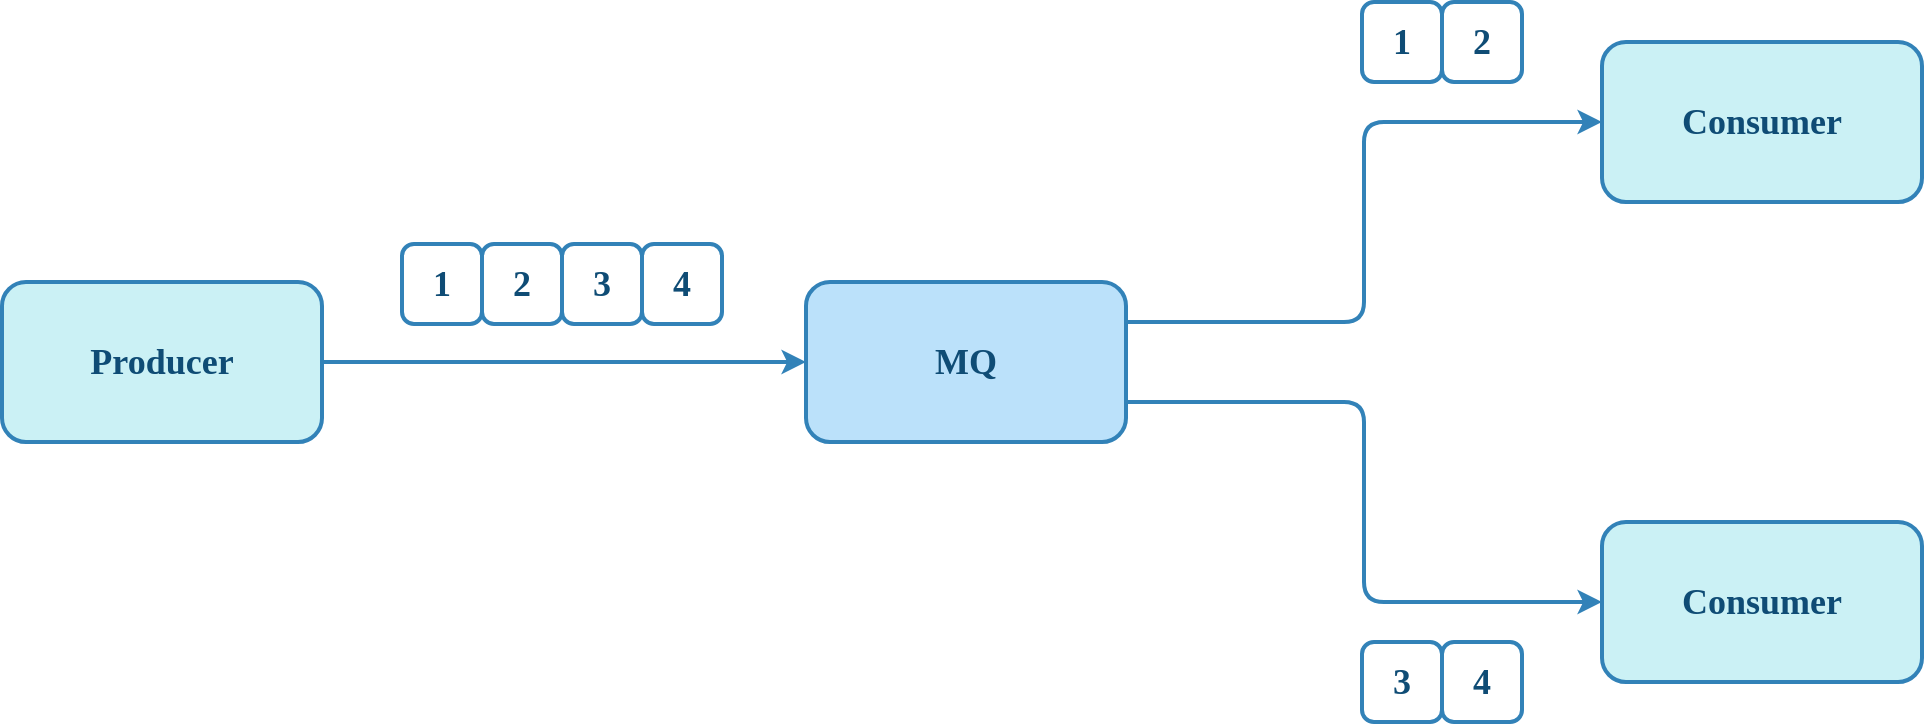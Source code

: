 <mxfile compressed="true" version="22.0.3" type="device" pages="5"><diagram name="点对点模型" id="TlA0lV48V1VwhqQTCNUX"><mxGraphModel dx="-904" dy="27" grid="1" gridSize="10" guides="1" tooltips="1" connect="1" arrows="1" fold="1" page="1" pageScale="1" pageWidth="1169" pageHeight="827" math="0" shadow="0"><root><mxCell id="kZ1sBRorXt24S5zdsRf6-0"/><mxCell id="kZ1sBRorXt24S5zdsRf6-1" parent="kZ1sBRorXt24S5zdsRf6-0"/><mxCell id="oqiNSb7hZPZ0ZC0ZilDv-5" style="edgeStyle=orthogonalEdgeStyle;shape=connector;rounded=1;orthogonalLoop=1;jettySize=auto;html=1;exitX=1;exitY=0.25;exitDx=0;exitDy=0;labelBackgroundColor=default;strokeColor=#3282B8;strokeWidth=2;align=center;verticalAlign=middle;fontFamily=Comic Sans MS;fontSize=18;fontColor=#0F4C75;endArrow=classic;entryX=0;entryY=0.5;entryDx=0;entryDy=0;" parent="kZ1sBRorXt24S5zdsRf6-1" source="kZ1sBRorXt24S5zdsRf6-6" target="kZ1sBRorXt24S5zdsRf6-12" edge="1"><mxGeometry relative="1" as="geometry"/></mxCell><mxCell id="oqiNSb7hZPZ0ZC0ZilDv-7" style="edgeStyle=orthogonalEdgeStyle;shape=connector;rounded=1;orthogonalLoop=1;jettySize=auto;html=1;exitX=1;exitY=0.75;exitDx=0;exitDy=0;entryX=0;entryY=0.5;entryDx=0;entryDy=0;labelBackgroundColor=default;strokeColor=#3282B8;strokeWidth=2;align=center;verticalAlign=middle;fontFamily=Comic Sans MS;fontSize=18;fontColor=#0F4C75;endArrow=classic;" parent="kZ1sBRorXt24S5zdsRf6-1" source="kZ1sBRorXt24S5zdsRf6-6" target="oqiNSb7hZPZ0ZC0ZilDv-6" edge="1"><mxGeometry relative="1" as="geometry"/></mxCell><mxCell id="kZ1sBRorXt24S5zdsRf6-6" value="MQ" style="rounded=1;whiteSpace=wrap;html=1;shadow=0;strokeColor=#3282B8;strokeWidth=2;align=center;verticalAlign=middle;fontFamily=Comic Sans MS;fontSize=18;fontColor=#0F4C75;fillColor=#BBE1FA;fontStyle=1" parent="kZ1sBRorXt24S5zdsRf6-1" vertex="1"><mxGeometry x="2845" y="1201" width="160" height="80" as="geometry"/></mxCell><mxCell id="oqiNSb7hZPZ0ZC0ZilDv-4" style="edgeStyle=orthogonalEdgeStyle;shape=connector;rounded=1;orthogonalLoop=1;jettySize=auto;html=1;entryX=0;entryY=0.5;entryDx=0;entryDy=0;labelBackgroundColor=default;strokeColor=#3282B8;strokeWidth=2;align=center;verticalAlign=middle;fontFamily=Comic Sans MS;fontSize=18;fontColor=#0F4C75;endArrow=classic;" parent="kZ1sBRorXt24S5zdsRf6-1" source="kZ1sBRorXt24S5zdsRf6-9" target="kZ1sBRorXt24S5zdsRf6-6" edge="1"><mxGeometry relative="1" as="geometry"/></mxCell><mxCell id="kZ1sBRorXt24S5zdsRf6-9" value="Producer" style="rounded=1;whiteSpace=wrap;html=1;shadow=0;strokeColor=#3282B8;strokeWidth=2;align=center;verticalAlign=middle;fontFamily=Comic Sans MS;fontSize=18;fontColor=#0F4C75;fillColor=#CBF1F5;fontStyle=1" parent="kZ1sBRorXt24S5zdsRf6-1" vertex="1"><mxGeometry x="2443" y="1201" width="160" height="80" as="geometry"/></mxCell><mxCell id="kZ1sBRorXt24S5zdsRf6-12" value="Consumer" style="rounded=1;whiteSpace=wrap;html=1;shadow=0;strokeColor=#3282B8;strokeWidth=2;align=center;verticalAlign=middle;fontFamily=Comic Sans MS;fontSize=18;fontColor=#0F4C75;fillColor=#CBF1F5;fontStyle=1" parent="kZ1sBRorXt24S5zdsRf6-1" vertex="1"><mxGeometry x="3243" y="1081" width="160" height="80" as="geometry"/></mxCell><mxCell id="oqiNSb7hZPZ0ZC0ZilDv-0" value="1" style="rounded=1;whiteSpace=wrap;html=1;shadow=0;strokeColor=#3282B8;strokeWidth=2;align=center;verticalAlign=middle;fontFamily=Comic Sans MS;fontSize=18;fontColor=#0F4C75;fillColor=none;fontStyle=1" parent="kZ1sBRorXt24S5zdsRf6-1" vertex="1"><mxGeometry x="2643" y="1182" width="40" height="40" as="geometry"/></mxCell><mxCell id="oqiNSb7hZPZ0ZC0ZilDv-1" value="2" style="rounded=1;whiteSpace=wrap;html=1;shadow=0;strokeColor=#3282B8;strokeWidth=2;align=center;verticalAlign=middle;fontFamily=Comic Sans MS;fontSize=18;fontColor=#0F4C75;fillColor=none;fontStyle=1" parent="kZ1sBRorXt24S5zdsRf6-1" vertex="1"><mxGeometry x="2683" y="1182" width="40" height="40" as="geometry"/></mxCell><mxCell id="oqiNSb7hZPZ0ZC0ZilDv-2" value="3" style="rounded=1;whiteSpace=wrap;html=1;shadow=0;strokeColor=#3282B8;strokeWidth=2;align=center;verticalAlign=middle;fontFamily=Comic Sans MS;fontSize=18;fontColor=#0F4C75;fillColor=none;fontStyle=1" parent="kZ1sBRorXt24S5zdsRf6-1" vertex="1"><mxGeometry x="2723" y="1182" width="40" height="40" as="geometry"/></mxCell><mxCell id="oqiNSb7hZPZ0ZC0ZilDv-3" value="4" style="rounded=1;whiteSpace=wrap;html=1;shadow=0;strokeColor=#3282B8;strokeWidth=2;align=center;verticalAlign=middle;fontFamily=Comic Sans MS;fontSize=18;fontColor=#0F4C75;fillColor=none;fontStyle=1" parent="kZ1sBRorXt24S5zdsRf6-1" vertex="1"><mxGeometry x="2763" y="1182" width="40" height="40" as="geometry"/></mxCell><mxCell id="oqiNSb7hZPZ0ZC0ZilDv-6" value="Consumer" style="rounded=1;whiteSpace=wrap;html=1;shadow=0;strokeColor=#3282B8;strokeWidth=2;align=center;verticalAlign=middle;fontFamily=Comic Sans MS;fontSize=18;fontColor=#0F4C75;fillColor=#CBF1F5;fontStyle=1" parent="kZ1sBRorXt24S5zdsRf6-1" vertex="1"><mxGeometry x="3243" y="1321" width="160" height="80" as="geometry"/></mxCell><mxCell id="oqiNSb7hZPZ0ZC0ZilDv-8" value="1" style="rounded=1;whiteSpace=wrap;html=1;shadow=0;strokeColor=#3282B8;strokeWidth=2;align=center;verticalAlign=middle;fontFamily=Comic Sans MS;fontSize=18;fontColor=#0F4C75;fillColor=none;fontStyle=1" parent="kZ1sBRorXt24S5zdsRf6-1" vertex="1"><mxGeometry x="3123" y="1061" width="40" height="40" as="geometry"/></mxCell><mxCell id="oqiNSb7hZPZ0ZC0ZilDv-9" value="2" style="rounded=1;whiteSpace=wrap;html=1;shadow=0;strokeColor=#3282B8;strokeWidth=2;align=center;verticalAlign=middle;fontFamily=Comic Sans MS;fontSize=18;fontColor=#0F4C75;fillColor=none;fontStyle=1" parent="kZ1sBRorXt24S5zdsRf6-1" vertex="1"><mxGeometry x="3163" y="1061" width="40" height="40" as="geometry"/></mxCell><mxCell id="oqiNSb7hZPZ0ZC0ZilDv-12" value="3" style="rounded=1;whiteSpace=wrap;html=1;shadow=0;strokeColor=#3282B8;strokeWidth=2;align=center;verticalAlign=middle;fontFamily=Comic Sans MS;fontSize=18;fontColor=#0F4C75;fillColor=none;fontStyle=1" parent="kZ1sBRorXt24S5zdsRf6-1" vertex="1"><mxGeometry x="3123" y="1381" width="40" height="40" as="geometry"/></mxCell><mxCell id="oqiNSb7hZPZ0ZC0ZilDv-13" value="4" style="rounded=1;whiteSpace=wrap;html=1;shadow=0;strokeColor=#3282B8;strokeWidth=2;align=center;verticalAlign=middle;fontFamily=Comic Sans MS;fontSize=18;fontColor=#0F4C75;fillColor=none;fontStyle=1" parent="kZ1sBRorXt24S5zdsRf6-1" vertex="1"><mxGeometry x="3163" y="1381" width="40" height="40" as="geometry"/></mxCell></root></mxGraphModel></diagram><diagram name="订阅模型" id="8P12u-xhtKPdQ23XDPnn"><mxGraphModel dx="-1143" dy="-115" grid="1" gridSize="10" guides="1" tooltips="1" connect="1" arrows="1" fold="1" page="1" pageScale="1" pageWidth="1169" pageHeight="827" math="0" shadow="0"><root><mxCell id="1PkgEz6qu2ihpP0mQycU-0"/><mxCell id="1PkgEz6qu2ihpP0mQycU-1" parent="1PkgEz6qu2ihpP0mQycU-0"/><mxCell id="1PkgEz6qu2ihpP0mQycU-2" style="edgeStyle=orthogonalEdgeStyle;shape=connector;rounded=1;orthogonalLoop=1;jettySize=auto;html=1;exitX=1;exitY=0.25;exitDx=0;exitDy=0;labelBackgroundColor=default;strokeColor=#3282B8;strokeWidth=2;align=center;verticalAlign=middle;fontFamily=Comic Sans MS;fontSize=18;fontColor=#0F4C75;endArrow=classic;entryX=0;entryY=0.5;entryDx=0;entryDy=0;" parent="1PkgEz6qu2ihpP0mQycU-1" source="1PkgEz6qu2ihpP0mQycU-4" target="1PkgEz6qu2ihpP0mQycU-7" edge="1"><mxGeometry relative="1" as="geometry"/></mxCell><mxCell id="g26RUNdS5S_Id_o7RD6p-2" value="消费" style="edgeLabel;html=1;align=center;verticalAlign=middle;resizable=0;points=[];fontSize=18;fontFamily=Comic Sans MS;fontColor=#0F4C75;" vertex="1" connectable="0" parent="1PkgEz6qu2ihpP0mQycU-2"><mxGeometry x="-0.009" y="1" relative="1" as="geometry"><mxPoint as="offset"/></mxGeometry></mxCell><mxCell id="1PkgEz6qu2ihpP0mQycU-3" style="edgeStyle=orthogonalEdgeStyle;shape=connector;rounded=1;orthogonalLoop=1;jettySize=auto;html=1;exitX=1;exitY=0.75;exitDx=0;exitDy=0;entryX=0;entryY=0.5;entryDx=0;entryDy=0;labelBackgroundColor=default;strokeColor=#3282B8;strokeWidth=2;align=center;verticalAlign=middle;fontFamily=Comic Sans MS;fontSize=18;fontColor=#0F4C75;endArrow=classic;" parent="1PkgEz6qu2ihpP0mQycU-1" source="1PkgEz6qu2ihpP0mQycU-4" target="1PkgEz6qu2ihpP0mQycU-12" edge="1"><mxGeometry relative="1" as="geometry"/></mxCell><mxCell id="g26RUNdS5S_Id_o7RD6p-3" value="消费" style="edgeLabel;html=1;align=center;verticalAlign=middle;resizable=0;points=[];fontSize=18;fontFamily=Comic Sans MS;fontColor=#0F4C75;" vertex="1" connectable="0" parent="1PkgEz6qu2ihpP0mQycU-3"><mxGeometry x="-0.006" y="-1" relative="1" as="geometry"><mxPoint as="offset"/></mxGeometry></mxCell><mxCell id="1PkgEz6qu2ihpP0mQycU-4" value="Topic" style="rounded=1;whiteSpace=wrap;html=1;shadow=0;strokeColor=#3282B8;strokeWidth=2;align=center;verticalAlign=middle;fontFamily=Comic Sans MS;fontSize=18;fontColor=#0F4C75;fillColor=#BBE1FA;fontStyle=1" parent="1PkgEz6qu2ihpP0mQycU-1" vertex="1"><mxGeometry x="2842" y="1201" width="160" height="80" as="geometry"/></mxCell><mxCell id="1PkgEz6qu2ihpP0mQycU-5" style="edgeStyle=orthogonalEdgeStyle;shape=connector;rounded=1;orthogonalLoop=1;jettySize=auto;html=1;entryX=0;entryY=0.5;entryDx=0;entryDy=0;labelBackgroundColor=default;strokeColor=#3282B8;strokeWidth=2;align=center;verticalAlign=middle;fontFamily=Comic Sans MS;fontSize=18;fontColor=#0F4C75;endArrow=classic;" parent="1PkgEz6qu2ihpP0mQycU-1" source="1PkgEz6qu2ihpP0mQycU-6" target="1PkgEz6qu2ihpP0mQycU-4" edge="1"><mxGeometry relative="1" as="geometry"/></mxCell><mxCell id="g26RUNdS5S_Id_o7RD6p-0" value="&lt;font style=&quot;font-size: 18px;&quot;&gt;生产&lt;/font&gt;" style="edgeLabel;html=1;align=center;verticalAlign=middle;resizable=0;points=[];fontSize=18;fontColor=#0F4C75;fontFamily=Comic Sans MS;" vertex="1" connectable="0" parent="1PkgEz6qu2ihpP0mQycU-5"><mxGeometry x="-0.008" y="1" relative="1" as="geometry"><mxPoint as="offset"/></mxGeometry></mxCell><mxCell id="1PkgEz6qu2ihpP0mQycU-6" value="Publisher&lt;br&gt;(Producer)" style="rounded=1;whiteSpace=wrap;html=1;shadow=0;strokeColor=#3282B8;strokeWidth=2;align=center;verticalAlign=middle;fontFamily=Comic Sans MS;fontSize=18;fontColor=#0F4C75;fillColor=#CBF1F5;fontStyle=1" parent="1PkgEz6qu2ihpP0mQycU-1" vertex="1"><mxGeometry x="2440" y="1201" width="160" height="80" as="geometry"/></mxCell><mxCell id="g26RUNdS5S_Id_o7RD6p-4" style="edgeStyle=orthogonalEdgeStyle;shape=connector;rounded=1;orthogonalLoop=1;jettySize=auto;html=1;labelBackgroundColor=default;strokeColor=#3282B8;strokeWidth=2;align=center;verticalAlign=middle;fontFamily=Comic Sans MS;fontSize=18;fontColor=#0F4C75;endArrow=classic;dashed=1;" edge="1" parent="1PkgEz6qu2ihpP0mQycU-1" source="1PkgEz6qu2ihpP0mQycU-7" target="1PkgEz6qu2ihpP0mQycU-4"><mxGeometry relative="1" as="geometry"><Array as="points"><mxPoint x="3320" y="1000"/><mxPoint x="2922" y="1000"/></Array></mxGeometry></mxCell><mxCell id="g26RUNdS5S_Id_o7RD6p-6" value="订阅" style="edgeLabel;html=1;align=center;verticalAlign=middle;resizable=0;points=[];fontSize=18;fontFamily=Comic Sans MS;fontColor=#0F4C75;" vertex="1" connectable="0" parent="g26RUNdS5S_Id_o7RD6p-4"><mxGeometry x="-0.176" y="-2" relative="1" as="geometry"><mxPoint as="offset"/></mxGeometry></mxCell><mxCell id="1PkgEz6qu2ihpP0mQycU-7" value="Subscriber&lt;br&gt;(Consumer)" style="rounded=1;whiteSpace=wrap;html=1;shadow=0;strokeColor=#3282B8;strokeWidth=2;align=center;verticalAlign=middle;fontFamily=Comic Sans MS;fontSize=18;fontColor=#0F4C75;fillColor=#CBF1F5;fontStyle=1" parent="1PkgEz6qu2ihpP0mQycU-1" vertex="1"><mxGeometry x="3240" y="1081" width="160" height="80" as="geometry"/></mxCell><mxCell id="1PkgEz6qu2ihpP0mQycU-8" value="1" style="rounded=1;whiteSpace=wrap;html=1;shadow=0;strokeColor=#3282B8;strokeWidth=2;align=center;verticalAlign=middle;fontFamily=Comic Sans MS;fontSize=18;fontColor=#0F4C75;fillColor=none;fontStyle=1" parent="1PkgEz6qu2ihpP0mQycU-1" vertex="1"><mxGeometry x="2643" y="1182" width="40" height="40" as="geometry"/></mxCell><mxCell id="1PkgEz6qu2ihpP0mQycU-9" value="2" style="rounded=1;whiteSpace=wrap;html=1;shadow=0;strokeColor=#3282B8;strokeWidth=2;align=center;verticalAlign=middle;fontFamily=Comic Sans MS;fontSize=18;fontColor=#0F4C75;fillColor=none;fontStyle=1" parent="1PkgEz6qu2ihpP0mQycU-1" vertex="1"><mxGeometry x="2683" y="1182" width="40" height="40" as="geometry"/></mxCell><mxCell id="1PkgEz6qu2ihpP0mQycU-10" value="3" style="rounded=1;whiteSpace=wrap;html=1;shadow=0;strokeColor=#3282B8;strokeWidth=2;align=center;verticalAlign=middle;fontFamily=Comic Sans MS;fontSize=18;fontColor=#0F4C75;fillColor=none;fontStyle=1" parent="1PkgEz6qu2ihpP0mQycU-1" vertex="1"><mxGeometry x="2723" y="1182" width="40" height="40" as="geometry"/></mxCell><mxCell id="1PkgEz6qu2ihpP0mQycU-11" value="4" style="rounded=1;whiteSpace=wrap;html=1;shadow=0;strokeColor=#3282B8;strokeWidth=2;align=center;verticalAlign=middle;fontFamily=Comic Sans MS;fontSize=18;fontColor=#0F4C75;fillColor=none;fontStyle=1" parent="1PkgEz6qu2ihpP0mQycU-1" vertex="1"><mxGeometry x="2763" y="1182" width="40" height="40" as="geometry"/></mxCell><mxCell id="g26RUNdS5S_Id_o7RD6p-5" style="edgeStyle=orthogonalEdgeStyle;shape=connector;rounded=1;orthogonalLoop=1;jettySize=auto;html=1;exitX=0.5;exitY=1;exitDx=0;exitDy=0;entryX=0.5;entryY=1;entryDx=0;entryDy=0;labelBackgroundColor=default;strokeColor=#3282B8;strokeWidth=2;align=center;verticalAlign=middle;fontFamily=Comic Sans MS;fontSize=18;fontColor=#0F4C75;endArrow=classic;dashed=1;" edge="1" parent="1PkgEz6qu2ihpP0mQycU-1" source="1PkgEz6qu2ihpP0mQycU-12" target="1PkgEz6qu2ihpP0mQycU-4"><mxGeometry relative="1" as="geometry"><Array as="points"><mxPoint x="3320" y="1480"/><mxPoint x="2922" y="1480"/></Array></mxGeometry></mxCell><mxCell id="g26RUNdS5S_Id_o7RD6p-7" value="订阅" style="edgeLabel;html=1;align=center;verticalAlign=middle;resizable=0;points=[];fontSize=18;fontFamily=Comic Sans MS;fontColor=#0F4C75;" vertex="1" connectable="0" parent="g26RUNdS5S_Id_o7RD6p-5"><mxGeometry x="-0.177" y="-1" relative="1" as="geometry"><mxPoint as="offset"/></mxGeometry></mxCell><mxCell id="1PkgEz6qu2ihpP0mQycU-12" value="Subscriber&lt;br style=&quot;border-color: var(--border-color);&quot;&gt;(Consumer)" style="rounded=1;whiteSpace=wrap;html=1;shadow=0;strokeColor=#3282B8;strokeWidth=2;align=center;verticalAlign=middle;fontFamily=Comic Sans MS;fontSize=18;fontColor=#0F4C75;fillColor=#CBF1F5;fontStyle=1" parent="1PkgEz6qu2ihpP0mQycU-1" vertex="1"><mxGeometry x="3240" y="1321" width="160" height="80" as="geometry"/></mxCell><mxCell id="HSkK_8XTWN7B4L5C87Vm-1" value="1" style="rounded=1;whiteSpace=wrap;html=1;shadow=0;strokeColor=#3282B8;strokeWidth=2;align=center;verticalAlign=middle;fontFamily=Comic Sans MS;fontSize=18;fontColor=#0F4C75;fillColor=none;fontStyle=1" parent="1PkgEz6qu2ihpP0mQycU-1" vertex="1"><mxGeometry x="3043" y="1060" width="40" height="40" as="geometry"/></mxCell><mxCell id="HSkK_8XTWN7B4L5C87Vm-2" value="2" style="rounded=1;whiteSpace=wrap;html=1;shadow=0;strokeColor=#3282B8;strokeWidth=2;align=center;verticalAlign=middle;fontFamily=Comic Sans MS;fontSize=18;fontColor=#0F4C75;fillColor=none;fontStyle=1" parent="1PkgEz6qu2ihpP0mQycU-1" vertex="1"><mxGeometry x="3083" y="1060" width="40" height="40" as="geometry"/></mxCell><mxCell id="HSkK_8XTWN7B4L5C87Vm-3" value="3" style="rounded=1;whiteSpace=wrap;html=1;shadow=0;strokeColor=#3282B8;strokeWidth=2;align=center;verticalAlign=middle;fontFamily=Comic Sans MS;fontSize=18;fontColor=#0F4C75;fillColor=none;fontStyle=1" parent="1PkgEz6qu2ihpP0mQycU-1" vertex="1"><mxGeometry x="3123" y="1060" width="40" height="40" as="geometry"/></mxCell><mxCell id="HSkK_8XTWN7B4L5C87Vm-4" value="4" style="rounded=1;whiteSpace=wrap;html=1;shadow=0;strokeColor=#3282B8;strokeWidth=2;align=center;verticalAlign=middle;fontFamily=Comic Sans MS;fontSize=18;fontColor=#0F4C75;fillColor=none;fontStyle=1" parent="1PkgEz6qu2ihpP0mQycU-1" vertex="1"><mxGeometry x="3163" y="1060" width="40" height="40" as="geometry"/></mxCell><mxCell id="HSkK_8XTWN7B4L5C87Vm-5" value="1" style="rounded=1;whiteSpace=wrap;html=1;shadow=0;strokeColor=#3282B8;strokeWidth=2;align=center;verticalAlign=middle;fontFamily=Comic Sans MS;fontSize=18;fontColor=#0F4C75;fillColor=none;fontStyle=1" parent="1PkgEz6qu2ihpP0mQycU-1" vertex="1"><mxGeometry x="3043" y="1380" width="40" height="40" as="geometry"/></mxCell><mxCell id="HSkK_8XTWN7B4L5C87Vm-6" value="2" style="rounded=1;whiteSpace=wrap;html=1;shadow=0;strokeColor=#3282B8;strokeWidth=2;align=center;verticalAlign=middle;fontFamily=Comic Sans MS;fontSize=18;fontColor=#0F4C75;fillColor=none;fontStyle=1" parent="1PkgEz6qu2ihpP0mQycU-1" vertex="1"><mxGeometry x="3083" y="1380" width="40" height="40" as="geometry"/></mxCell><mxCell id="HSkK_8XTWN7B4L5C87Vm-7" value="3" style="rounded=1;whiteSpace=wrap;html=1;shadow=0;strokeColor=#3282B8;strokeWidth=2;align=center;verticalAlign=middle;fontFamily=Comic Sans MS;fontSize=18;fontColor=#0F4C75;fillColor=none;fontStyle=1" parent="1PkgEz6qu2ihpP0mQycU-1" vertex="1"><mxGeometry x="3123" y="1380" width="40" height="40" as="geometry"/></mxCell><mxCell id="HSkK_8XTWN7B4L5C87Vm-8" value="4" style="rounded=1;whiteSpace=wrap;html=1;shadow=0;strokeColor=#3282B8;strokeWidth=2;align=center;verticalAlign=middle;fontFamily=Comic Sans MS;fontSize=18;fontColor=#0F4C75;fillColor=none;fontStyle=1" parent="1PkgEz6qu2ihpP0mQycU-1" vertex="1"><mxGeometry x="3163" y="1380" width="40" height="40" as="geometry"/></mxCell></root></mxGraphModel></diagram><diagram id="zozeJmYmsHPqFLjO0oEK" name="队列模型"><mxGraphModel dx="265" dy="854" grid="1" gridSize="10" guides="1" tooltips="1" connect="1" arrows="1" fold="1" page="1" pageScale="1" pageWidth="1169" pageHeight="827" math="0" shadow="0"><root><mxCell id="0"/><mxCell id="1" parent="0"/><mxCell id="3qQCHbQzrlli-Drzt_Pw-4" style="edgeStyle=orthogonalEdgeStyle;shape=connector;rounded=1;orthogonalLoop=1;jettySize=auto;html=1;entryX=1;entryY=0.5;entryDx=0;entryDy=0;labelBackgroundColor=default;strokeColor=#3282B8;strokeWidth=2;align=center;verticalAlign=middle;fontFamily=Comic Sans MS;fontSize=18;fontColor=#0F4C75;endArrow=classic;" parent="1" source="ACCcBjdy80J7yK0naoas-1" target="3qQCHbQzrlli-Drzt_Pw-2" edge="1"><mxGeometry relative="1" as="geometry"/></mxCell><mxCell id="3qQCHbQzrlli-Drzt_Pw-6" value="消费" style="edgeLabel;html=1;align=center;verticalAlign=middle;resizable=0;points=[];fontSize=18;fontFamily=Comic Sans MS;fontColor=#0F4C75;" parent="3qQCHbQzrlli-Drzt_Pw-4" vertex="1" connectable="0"><mxGeometry x="0.017" relative="1" as="geometry"><mxPoint as="offset"/></mxGeometry></mxCell><mxCell id="ACCcBjdy80J7yK0naoas-1" value="Queue" style="rounded=1;whiteSpace=wrap;html=1;shadow=0;strokeColor=#3282B8;strokeWidth=2;align=center;verticalAlign=top;fontFamily=Comic Sans MS;fontSize=18;fontColor=#0F4C75;fillColor=#BBE1FA;fontStyle=1" parent="1" vertex="1"><mxGeometry x="1520" y="350" width="400" height="100" as="geometry"/></mxCell><mxCell id="PM4b_c-MIWLd36c9QBgu-1" value="1" style="rounded=1;whiteSpace=wrap;html=1;shadow=0;strokeColor=#3282B8;strokeWidth=2;align=center;verticalAlign=middle;fontFamily=Comic Sans MS;fontSize=18;fontColor=#0F4C75;fillColor=default;fontStyle=1" parent="1" vertex="1"><mxGeometry x="1540" y="393" width="40" height="40" as="geometry"/></mxCell><mxCell id="PM4b_c-MIWLd36c9QBgu-2" value="2" style="rounded=1;whiteSpace=wrap;html=1;shadow=0;strokeColor=#3282B8;strokeWidth=2;align=center;verticalAlign=middle;fontFamily=Comic Sans MS;fontSize=18;fontColor=#0F4C75;fillColor=default;fontStyle=1" parent="1" vertex="1"><mxGeometry x="1580" y="393" width="40" height="40" as="geometry"/></mxCell><mxCell id="PM4b_c-MIWLd36c9QBgu-3" value="3" style="rounded=1;whiteSpace=wrap;html=1;shadow=0;strokeColor=#3282B8;strokeWidth=2;align=center;verticalAlign=middle;fontFamily=Comic Sans MS;fontSize=18;fontColor=#0F4C75;fillColor=default;fontStyle=1" parent="1" vertex="1"><mxGeometry x="1620" y="393" width="40" height="40" as="geometry"/></mxCell><mxCell id="PM4b_c-MIWLd36c9QBgu-4" value="4" style="rounded=1;whiteSpace=wrap;html=1;shadow=0;strokeColor=#3282B8;strokeWidth=2;align=center;verticalAlign=middle;fontFamily=Comic Sans MS;fontSize=18;fontColor=#0F4C75;fillColor=default;fontStyle=1" parent="1" vertex="1"><mxGeometry x="1660" y="393" width="40" height="40" as="geometry"/></mxCell><mxCell id="PM4b_c-MIWLd36c9QBgu-5" value="5" style="rounded=1;whiteSpace=wrap;html=1;shadow=0;strokeColor=#3282B8;strokeWidth=2;align=center;verticalAlign=middle;fontFamily=Comic Sans MS;fontSize=18;fontColor=#0F4C75;fillColor=default;fontStyle=1" parent="1" vertex="1"><mxGeometry x="1700" y="393" width="40" height="40" as="geometry"/></mxCell><mxCell id="PM4b_c-MIWLd36c9QBgu-6" value="6" style="rounded=1;whiteSpace=wrap;html=1;shadow=0;strokeColor=#3282B8;strokeWidth=2;align=center;verticalAlign=middle;fontFamily=Comic Sans MS;fontSize=18;fontColor=#0F4C75;fillColor=default;fontStyle=1" parent="1" vertex="1"><mxGeometry x="1740" y="393" width="40" height="40" as="geometry"/></mxCell><mxCell id="PM4b_c-MIWLd36c9QBgu-7" value="7" style="rounded=1;whiteSpace=wrap;html=1;shadow=0;strokeColor=#3282B8;strokeWidth=2;align=center;verticalAlign=middle;fontFamily=Comic Sans MS;fontSize=18;fontColor=#0F4C75;fillColor=default;fontStyle=1" parent="1" vertex="1"><mxGeometry x="1780" y="393" width="40" height="40" as="geometry"/></mxCell><mxCell id="PM4b_c-MIWLd36c9QBgu-8" value="8" style="rounded=1;whiteSpace=wrap;html=1;shadow=0;strokeColor=#3282B8;strokeWidth=2;align=center;verticalAlign=middle;fontFamily=Comic Sans MS;fontSize=18;fontColor=#0F4C75;fillColor=default;fontStyle=1" parent="1" vertex="1"><mxGeometry x="1820" y="393" width="40" height="40" as="geometry"/></mxCell><mxCell id="PM4b_c-MIWLd36c9QBgu-9" value="..." style="rounded=1;whiteSpace=wrap;html=1;shadow=0;strokeColor=#3282B8;strokeWidth=2;align=center;verticalAlign=middle;fontFamily=Comic Sans MS;fontSize=18;fontColor=#0F4C75;fillColor=default;fontStyle=1" parent="1" vertex="1"><mxGeometry x="1860" y="393" width="40" height="40" as="geometry"/></mxCell><mxCell id="3qQCHbQzrlli-Drzt_Pw-3" style="edgeStyle=orthogonalEdgeStyle;shape=connector;rounded=1;orthogonalLoop=1;jettySize=auto;html=1;labelBackgroundColor=default;strokeColor=#3282B8;strokeWidth=2;align=center;verticalAlign=middle;fontFamily=Comic Sans MS;fontSize=18;fontColor=#0F4C75;endArrow=classic;" parent="1" source="3qQCHbQzrlli-Drzt_Pw-1" target="ACCcBjdy80J7yK0naoas-1" edge="1"><mxGeometry relative="1" as="geometry"><Array as="points"><mxPoint x="1990" y="400"/><mxPoint x="1990" y="400"/></Array></mxGeometry></mxCell><mxCell id="3qQCHbQzrlli-Drzt_Pw-5" value="生产" style="edgeLabel;html=1;align=center;verticalAlign=middle;resizable=0;points=[];fontSize=18;fontFamily=Comic Sans MS;fontColor=#0F4C75;" parent="3qQCHbQzrlli-Drzt_Pw-3" vertex="1" connectable="0"><mxGeometry x="0.003" relative="1" as="geometry"><mxPoint as="offset"/></mxGeometry></mxCell><mxCell id="3qQCHbQzrlli-Drzt_Pw-1" value="Producer" style="rounded=1;whiteSpace=wrap;html=1;shadow=0;strokeColor=#3282B8;strokeWidth=2;align=center;verticalAlign=middle;fontFamily=Comic Sans MS;fontSize=18;fontColor=#0F4C75;fillColor=#CBF1F5;fontStyle=1" parent="1" vertex="1"><mxGeometry x="2040" y="360" width="160" height="80" as="geometry"/></mxCell><mxCell id="3qQCHbQzrlli-Drzt_Pw-2" value="Consumer" style="rounded=1;whiteSpace=wrap;html=1;shadow=0;strokeColor=#3282B8;strokeWidth=2;align=center;verticalAlign=middle;fontFamily=Comic Sans MS;fontSize=18;fontColor=#0F4C75;fillColor=#CBF1F5;fontStyle=1" parent="1" vertex="1"><mxGeometry x="1240" y="360" width="160" height="80" as="geometry"/></mxCell></root></mxGraphModel></diagram><diagram name="RabbitMQ模型" id="NrB6SxVt0zdMYwZIEzRl"><mxGraphModel dx="-220" dy="854" grid="1" gridSize="10" guides="1" tooltips="1" connect="1" arrows="1" fold="1" page="1" pageScale="1" pageWidth="1654" pageHeight="1169" math="0" shadow="0"><root><mxCell id="WGhX9mvVBfpXvP7OG-tC-0"/><mxCell id="WGhX9mvVBfpXvP7OG-tC-1" parent="WGhX9mvVBfpXvP7OG-tC-0"/><mxCell id="WGhX9mvVBfpXvP7OG-tC-2" style="edgeStyle=orthogonalEdgeStyle;shape=connector;rounded=1;orthogonalLoop=1;jettySize=auto;html=1;entryX=1;entryY=0.5;entryDx=0;entryDy=0;labelBackgroundColor=default;strokeColor=#3282B8;strokeWidth=2;align=center;verticalAlign=middle;fontFamily=Comic Sans MS;fontSize=18;fontColor=#0F4C75;endArrow=classic;fontStyle=1" parent="WGhX9mvVBfpXvP7OG-tC-1" source="WGhX9mvVBfpXvP7OG-tC-4" target="WGhX9mvVBfpXvP7OG-tC-17" edge="1"><mxGeometry relative="1" as="geometry"/></mxCell><mxCell id="WGhX9mvVBfpXvP7OG-tC-3" value="消费" style="edgeLabel;html=1;align=center;verticalAlign=middle;resizable=0;points=[];fontSize=18;fontFamily=Comic Sans MS;fontColor=#0F4C75;fontStyle=1" parent="WGhX9mvVBfpXvP7OG-tC-2" vertex="1" connectable="0"><mxGeometry x="0.017" relative="1" as="geometry"><mxPoint as="offset"/></mxGeometry></mxCell><mxCell id="WGhX9mvVBfpXvP7OG-tC-4" value="Queue" style="rounded=1;whiteSpace=wrap;html=1;shadow=0;strokeColor=#3282B8;strokeWidth=2;align=center;verticalAlign=top;fontFamily=Comic Sans MS;fontSize=18;fontColor=#0F4C75;fillColor=#BBE1FA;fontStyle=1" parent="WGhX9mvVBfpXvP7OG-tC-1" vertex="1"><mxGeometry x="2120" y="350" width="400" height="100" as="geometry"/></mxCell><mxCell id="WGhX9mvVBfpXvP7OG-tC-5" value="1" style="rounded=1;whiteSpace=wrap;html=1;shadow=0;strokeColor=#3282B8;strokeWidth=2;align=center;verticalAlign=middle;fontFamily=Comic Sans MS;fontSize=18;fontColor=#0F4C75;fillColor=default;fontStyle=1" parent="WGhX9mvVBfpXvP7OG-tC-1" vertex="1"><mxGeometry x="2140" y="393" width="40" height="40" as="geometry"/></mxCell><mxCell id="WGhX9mvVBfpXvP7OG-tC-6" value="2" style="rounded=1;whiteSpace=wrap;html=1;shadow=0;strokeColor=#3282B8;strokeWidth=2;align=center;verticalAlign=middle;fontFamily=Comic Sans MS;fontSize=18;fontColor=#0F4C75;fillColor=default;fontStyle=1" parent="WGhX9mvVBfpXvP7OG-tC-1" vertex="1"><mxGeometry x="2180" y="393" width="40" height="40" as="geometry"/></mxCell><mxCell id="WGhX9mvVBfpXvP7OG-tC-7" value="3" style="rounded=1;whiteSpace=wrap;html=1;shadow=0;strokeColor=#3282B8;strokeWidth=2;align=center;verticalAlign=middle;fontFamily=Comic Sans MS;fontSize=18;fontColor=#0F4C75;fillColor=default;fontStyle=1" parent="WGhX9mvVBfpXvP7OG-tC-1" vertex="1"><mxGeometry x="2220" y="393" width="40" height="40" as="geometry"/></mxCell><mxCell id="WGhX9mvVBfpXvP7OG-tC-8" value="4" style="rounded=1;whiteSpace=wrap;html=1;shadow=0;strokeColor=#3282B8;strokeWidth=2;align=center;verticalAlign=middle;fontFamily=Comic Sans MS;fontSize=18;fontColor=#0F4C75;fillColor=default;fontStyle=1" parent="WGhX9mvVBfpXvP7OG-tC-1" vertex="1"><mxGeometry x="2260" y="393" width="40" height="40" as="geometry"/></mxCell><mxCell id="WGhX9mvVBfpXvP7OG-tC-9" value="5" style="rounded=1;whiteSpace=wrap;html=1;shadow=0;strokeColor=#3282B8;strokeWidth=2;align=center;verticalAlign=middle;fontFamily=Comic Sans MS;fontSize=18;fontColor=#0F4C75;fillColor=default;fontStyle=1" parent="WGhX9mvVBfpXvP7OG-tC-1" vertex="1"><mxGeometry x="2300" y="393" width="40" height="40" as="geometry"/></mxCell><mxCell id="WGhX9mvVBfpXvP7OG-tC-10" value="6" style="rounded=1;whiteSpace=wrap;html=1;shadow=0;strokeColor=#3282B8;strokeWidth=2;align=center;verticalAlign=middle;fontFamily=Comic Sans MS;fontSize=18;fontColor=#0F4C75;fillColor=default;fontStyle=1" parent="WGhX9mvVBfpXvP7OG-tC-1" vertex="1"><mxGeometry x="2340" y="393" width="40" height="40" as="geometry"/></mxCell><mxCell id="WGhX9mvVBfpXvP7OG-tC-11" value="7" style="rounded=1;whiteSpace=wrap;html=1;shadow=0;strokeColor=#3282B8;strokeWidth=2;align=center;verticalAlign=middle;fontFamily=Comic Sans MS;fontSize=18;fontColor=#0F4C75;fillColor=default;fontStyle=1" parent="WGhX9mvVBfpXvP7OG-tC-1" vertex="1"><mxGeometry x="2380" y="393" width="40" height="40" as="geometry"/></mxCell><mxCell id="WGhX9mvVBfpXvP7OG-tC-12" value="8" style="rounded=1;whiteSpace=wrap;html=1;shadow=0;strokeColor=#3282B8;strokeWidth=2;align=center;verticalAlign=middle;fontFamily=Comic Sans MS;fontSize=18;fontColor=#0F4C75;fillColor=default;fontStyle=1" parent="WGhX9mvVBfpXvP7OG-tC-1" vertex="1"><mxGeometry x="2420" y="393" width="40" height="40" as="geometry"/></mxCell><mxCell id="WGhX9mvVBfpXvP7OG-tC-13" value="..." style="rounded=1;whiteSpace=wrap;html=1;shadow=0;strokeColor=#3282B8;strokeWidth=2;align=center;verticalAlign=middle;fontFamily=Comic Sans MS;fontSize=18;fontColor=#0F4C75;fillColor=default;fontStyle=1" parent="WGhX9mvVBfpXvP7OG-tC-1" vertex="1"><mxGeometry x="2460" y="393" width="40" height="40" as="geometry"/></mxCell><mxCell id="P3A5zwAMTOPnu8x19Dho-13" style="edgeStyle=orthogonalEdgeStyle;shape=connector;rounded=1;orthogonalLoop=1;jettySize=auto;html=1;exitX=0;exitY=0.75;exitDx=0;exitDy=0;entryX=1;entryY=0.5;entryDx=0;entryDy=0;labelBackgroundColor=default;strokeColor=#3282B8;strokeWidth=2;align=center;verticalAlign=middle;fontFamily=Comic Sans MS;fontSize=18;fontColor=#0F4C75;endArrow=classic;fontStyle=1" parent="WGhX9mvVBfpXvP7OG-tC-1" source="WGhX9mvVBfpXvP7OG-tC-16" target="P3A5zwAMTOPnu8x19Dho-2" edge="1"><mxGeometry relative="1" as="geometry"/></mxCell><mxCell id="P3A5zwAMTOPnu8x19Dho-14" style="edgeStyle=orthogonalEdgeStyle;shape=connector;rounded=1;orthogonalLoop=1;jettySize=auto;html=1;exitX=0;exitY=0.25;exitDx=0;exitDy=0;entryX=1;entryY=0.5;entryDx=0;entryDy=0;labelBackgroundColor=default;strokeColor=#3282B8;strokeWidth=2;align=center;verticalAlign=middle;fontFamily=Comic Sans MS;fontSize=18;fontColor=#0F4C75;endArrow=classic;fontStyle=1" parent="WGhX9mvVBfpXvP7OG-tC-1" source="WGhX9mvVBfpXvP7OG-tC-16" target="WGhX9mvVBfpXvP7OG-tC-4" edge="1"><mxGeometry relative="1" as="geometry"/></mxCell><mxCell id="WGhX9mvVBfpXvP7OG-tC-16" value="Exchange" style="rounded=1;whiteSpace=wrap;html=1;shadow=0;strokeColor=#3282B8;strokeWidth=2;align=center;verticalAlign=middle;fontFamily=Comic Sans MS;fontSize=18;fontColor=#0F4C75;fillColor=#CBF1F5;fontStyle=1" parent="WGhX9mvVBfpXvP7OG-tC-1" vertex="1"><mxGeometry x="2640" y="500" width="160" height="80" as="geometry"/></mxCell><mxCell id="WGhX9mvVBfpXvP7OG-tC-17" value="Consumer" style="rounded=1;whiteSpace=wrap;html=1;shadow=0;strokeColor=#3282B8;strokeWidth=2;align=center;verticalAlign=middle;fontFamily=Comic Sans MS;fontSize=18;fontColor=#0F4C75;fillColor=#CBF1F5;fontStyle=1" parent="WGhX9mvVBfpXvP7OG-tC-1" vertex="1"><mxGeometry x="1840" y="360" width="160" height="80" as="geometry"/></mxCell><mxCell id="P3A5zwAMTOPnu8x19Dho-0" style="edgeStyle=orthogonalEdgeStyle;shape=connector;rounded=1;orthogonalLoop=1;jettySize=auto;html=1;entryX=1;entryY=0.5;entryDx=0;entryDy=0;labelBackgroundColor=default;strokeColor=#3282B8;strokeWidth=2;align=center;verticalAlign=middle;fontFamily=Comic Sans MS;fontSize=18;fontColor=#0F4C75;endArrow=classic;fontStyle=1" parent="WGhX9mvVBfpXvP7OG-tC-1" source="P3A5zwAMTOPnu8x19Dho-2" target="P3A5zwAMTOPnu8x19Dho-12" edge="1"><mxGeometry relative="1" as="geometry"/></mxCell><mxCell id="P3A5zwAMTOPnu8x19Dho-1" value="消费" style="edgeLabel;html=1;align=center;verticalAlign=middle;resizable=0;points=[];fontSize=18;fontFamily=Comic Sans MS;fontColor=#0F4C75;fontStyle=1" parent="P3A5zwAMTOPnu8x19Dho-0" vertex="1" connectable="0"><mxGeometry x="0.017" relative="1" as="geometry"><mxPoint as="offset"/></mxGeometry></mxCell><mxCell id="P3A5zwAMTOPnu8x19Dho-2" value="Queue" style="rounded=1;whiteSpace=wrap;html=1;shadow=0;strokeColor=#3282B8;strokeWidth=2;align=center;verticalAlign=top;fontFamily=Comic Sans MS;fontSize=18;fontColor=#0F4C75;fillColor=#BBE1FA;fontStyle=1" parent="WGhX9mvVBfpXvP7OG-tC-1" vertex="1"><mxGeometry x="2120" y="630" width="400" height="100" as="geometry"/></mxCell><mxCell id="P3A5zwAMTOPnu8x19Dho-3" value="1" style="rounded=1;whiteSpace=wrap;html=1;shadow=0;strokeColor=#3282B8;strokeWidth=2;align=center;verticalAlign=middle;fontFamily=Comic Sans MS;fontSize=18;fontColor=#0F4C75;fillColor=default;fontStyle=1" parent="WGhX9mvVBfpXvP7OG-tC-1" vertex="1"><mxGeometry x="2140" y="673" width="40" height="40" as="geometry"/></mxCell><mxCell id="P3A5zwAMTOPnu8x19Dho-4" value="2" style="rounded=1;whiteSpace=wrap;html=1;shadow=0;strokeColor=#3282B8;strokeWidth=2;align=center;verticalAlign=middle;fontFamily=Comic Sans MS;fontSize=18;fontColor=#0F4C75;fillColor=default;fontStyle=1" parent="WGhX9mvVBfpXvP7OG-tC-1" vertex="1"><mxGeometry x="2180" y="673" width="40" height="40" as="geometry"/></mxCell><mxCell id="P3A5zwAMTOPnu8x19Dho-5" value="3" style="rounded=1;whiteSpace=wrap;html=1;shadow=0;strokeColor=#3282B8;strokeWidth=2;align=center;verticalAlign=middle;fontFamily=Comic Sans MS;fontSize=18;fontColor=#0F4C75;fillColor=default;fontStyle=1" parent="WGhX9mvVBfpXvP7OG-tC-1" vertex="1"><mxGeometry x="2220" y="673" width="40" height="40" as="geometry"/></mxCell><mxCell id="P3A5zwAMTOPnu8x19Dho-6" value="4" style="rounded=1;whiteSpace=wrap;html=1;shadow=0;strokeColor=#3282B8;strokeWidth=2;align=center;verticalAlign=middle;fontFamily=Comic Sans MS;fontSize=18;fontColor=#0F4C75;fillColor=default;fontStyle=1" parent="WGhX9mvVBfpXvP7OG-tC-1" vertex="1"><mxGeometry x="2260" y="673" width="40" height="40" as="geometry"/></mxCell><mxCell id="P3A5zwAMTOPnu8x19Dho-7" value="5" style="rounded=1;whiteSpace=wrap;html=1;shadow=0;strokeColor=#3282B8;strokeWidth=2;align=center;verticalAlign=middle;fontFamily=Comic Sans MS;fontSize=18;fontColor=#0F4C75;fillColor=default;fontStyle=1" parent="WGhX9mvVBfpXvP7OG-tC-1" vertex="1"><mxGeometry x="2300" y="673" width="40" height="40" as="geometry"/></mxCell><mxCell id="P3A5zwAMTOPnu8x19Dho-8" value="6" style="rounded=1;whiteSpace=wrap;html=1;shadow=0;strokeColor=#3282B8;strokeWidth=2;align=center;verticalAlign=middle;fontFamily=Comic Sans MS;fontSize=18;fontColor=#0F4C75;fillColor=default;fontStyle=1" parent="WGhX9mvVBfpXvP7OG-tC-1" vertex="1"><mxGeometry x="2340" y="673" width="40" height="40" as="geometry"/></mxCell><mxCell id="P3A5zwAMTOPnu8x19Dho-9" value="7" style="rounded=1;whiteSpace=wrap;html=1;shadow=0;strokeColor=#3282B8;strokeWidth=2;align=center;verticalAlign=middle;fontFamily=Comic Sans MS;fontSize=18;fontColor=#0F4C75;fillColor=default;fontStyle=1" parent="WGhX9mvVBfpXvP7OG-tC-1" vertex="1"><mxGeometry x="2380" y="673" width="40" height="40" as="geometry"/></mxCell><mxCell id="P3A5zwAMTOPnu8x19Dho-10" value="8" style="rounded=1;whiteSpace=wrap;html=1;shadow=0;strokeColor=#3282B8;strokeWidth=2;align=center;verticalAlign=middle;fontFamily=Comic Sans MS;fontSize=18;fontColor=#0F4C75;fillColor=default;fontStyle=1" parent="WGhX9mvVBfpXvP7OG-tC-1" vertex="1"><mxGeometry x="2420" y="673" width="40" height="40" as="geometry"/></mxCell><mxCell id="P3A5zwAMTOPnu8x19Dho-11" value="..." style="rounded=1;whiteSpace=wrap;html=1;shadow=0;strokeColor=#3282B8;strokeWidth=2;align=center;verticalAlign=middle;fontFamily=Comic Sans MS;fontSize=18;fontColor=#0F4C75;fillColor=default;fontStyle=1" parent="WGhX9mvVBfpXvP7OG-tC-1" vertex="1"><mxGeometry x="2460" y="673" width="40" height="40" as="geometry"/></mxCell><mxCell id="P3A5zwAMTOPnu8x19Dho-12" value="Consumer" style="rounded=1;whiteSpace=wrap;html=1;shadow=0;strokeColor=#3282B8;strokeWidth=2;align=center;verticalAlign=middle;fontFamily=Comic Sans MS;fontSize=18;fontColor=#0F4C75;fillColor=#CBF1F5;fontStyle=1" parent="WGhX9mvVBfpXvP7OG-tC-1" vertex="1"><mxGeometry x="1840" y="640" width="160" height="80" as="geometry"/></mxCell><mxCell id="P3A5zwAMTOPnu8x19Dho-16" style="edgeStyle=orthogonalEdgeStyle;shape=connector;rounded=1;orthogonalLoop=1;jettySize=auto;html=1;entryX=1;entryY=0.5;entryDx=0;entryDy=0;labelBackgroundColor=default;strokeColor=#3282B8;strokeWidth=2;align=center;verticalAlign=middle;fontFamily=Comic Sans MS;fontSize=18;fontColor=#0F4C75;endArrow=classic;fontStyle=1" parent="WGhX9mvVBfpXvP7OG-tC-1" source="P3A5zwAMTOPnu8x19Dho-15" target="WGhX9mvVBfpXvP7OG-tC-16" edge="1"><mxGeometry relative="1" as="geometry"/></mxCell><mxCell id="P3A5zwAMTOPnu8x19Dho-17" value="生产" style="edgeLabel;html=1;align=center;verticalAlign=middle;resizable=0;points=[];fontSize=18;fontFamily=Comic Sans MS;fontColor=#0F4C75;fontStyle=1" parent="P3A5zwAMTOPnu8x19Dho-16" vertex="1" connectable="0"><mxGeometry x="-0.012" y="-3" relative="1" as="geometry"><mxPoint x="1" as="offset"/></mxGeometry></mxCell><mxCell id="P3A5zwAMTOPnu8x19Dho-15" value="Producer" style="rounded=1;whiteSpace=wrap;html=1;shadow=0;strokeColor=#3282B8;strokeWidth=2;align=center;verticalAlign=middle;fontFamily=Comic Sans MS;fontSize=18;fontColor=#0F4C75;fillColor=#CBF1F5;fontStyle=1" parent="WGhX9mvVBfpXvP7OG-tC-1" vertex="1"><mxGeometry x="2920" y="500" width="160" height="80" as="geometry"/></mxCell></root></mxGraphModel></diagram><diagram name="RocketMQ模型" id="9-9jneBp2W0HfzgfgVXk"><mxGraphModel dx="33" dy="1005" grid="1" gridSize="10" guides="1" tooltips="1" connect="1" arrows="1" fold="1" page="1" pageScale="1" pageWidth="1654" pageHeight="1169" math="0" shadow="0"><root><mxCell id="LYRlmbYVn0hDF5emWSIZ-0"/><mxCell id="LYRlmbYVn0hDF5emWSIZ-1" parent="LYRlmbYVn0hDF5emWSIZ-0"/><mxCell id="ToD-NLwSSvK5y0GNj95Z-8" value="Consumer Group" style="swimlane;whiteSpace=wrap;html=1;rounded=1;shadow=0;strokeColor=#3282B8;strokeWidth=2;align=center;verticalAlign=middle;fontFamily=Comic Sans MS;fontSize=20;fontColor=#FFFFFF;startSize=80;fillColor=#0F4C75;fontStyle=1" vertex="1" parent="LYRlmbYVn0hDF5emWSIZ-1"><mxGeometry x="1961" y="320" width="240" height="440" as="geometry"/></mxCell><mxCell id="ToD-NLwSSvK5y0GNj95Z-26" value="Consumer1" style="rounded=1;whiteSpace=wrap;html=1;shadow=0;strokeColor=#3282B8;strokeWidth=2;align=center;verticalAlign=middle;fontFamily=Comic Sans MS;fontSize=18;fontColor=#0F4C75;fillColor=#CBF1F5;fontStyle=1" vertex="1" parent="ToD-NLwSSvK5y0GNj95Z-8"><mxGeometry x="40" y="130" width="160" height="80" as="geometry"/></mxCell><mxCell id="ToD-NLwSSvK5y0GNj95Z-27" value="Consumer2" style="rounded=1;whiteSpace=wrap;html=1;shadow=0;strokeColor=#3282B8;strokeWidth=2;align=center;verticalAlign=middle;fontFamily=Comic Sans MS;fontSize=18;fontColor=#0F4C75;fillColor=#CBF1F5;fontStyle=1" vertex="1" parent="ToD-NLwSSvK5y0GNj95Z-8"><mxGeometry x="40" y="310" width="160" height="80" as="geometry"/></mxCell><mxCell id="ToD-NLwSSvK5y0GNj95Z-11" value="Topic" style="swimlane;whiteSpace=wrap;html=1;rounded=1;shadow=0;strokeColor=#3282B8;strokeWidth=2;align=center;verticalAlign=middle;fontFamily=Comic Sans MS;fontSize=20;fontColor=#FFFFFF;startSize=80;fillColor=#0F4C75;fontStyle=1" vertex="1" parent="LYRlmbYVn0hDF5emWSIZ-1"><mxGeometry x="2321" y="320" width="360" height="440" as="geometry"/></mxCell><mxCell id="ToD-NLwSSvK5y0GNj95Z-19" value="Queue2" style="rounded=1;whiteSpace=wrap;html=1;shadow=0;strokeColor=#3282B8;strokeWidth=2;align=center;verticalAlign=top;fontFamily=Comic Sans MS;fontSize=18;fontColor=#0F4C75;fillColor=#BBE1FA;fontStyle=1" vertex="1" parent="ToD-NLwSSvK5y0GNj95Z-11"><mxGeometry x="40" y="300" width="280" height="100" as="geometry"/></mxCell><mxCell id="ToD-NLwSSvK5y0GNj95Z-20" value="2" style="rounded=1;whiteSpace=wrap;html=1;shadow=0;strokeColor=#3282B8;strokeWidth=2;align=center;verticalAlign=middle;fontFamily=Comic Sans MS;fontSize=18;fontColor=#0F4C75;fillColor=default;fontStyle=1" vertex="1" parent="ToD-NLwSSvK5y0GNj95Z-11"><mxGeometry x="60" y="343" width="40" height="40" as="geometry"/></mxCell><mxCell id="ToD-NLwSSvK5y0GNj95Z-21" value="4" style="rounded=1;whiteSpace=wrap;html=1;shadow=0;strokeColor=#3282B8;strokeWidth=2;align=center;verticalAlign=middle;fontFamily=Comic Sans MS;fontSize=18;fontColor=#0F4C75;fillColor=default;fontStyle=1" vertex="1" parent="ToD-NLwSSvK5y0GNj95Z-11"><mxGeometry x="100" y="343" width="40" height="40" as="geometry"/></mxCell><mxCell id="ToD-NLwSSvK5y0GNj95Z-22" value="6" style="rounded=1;whiteSpace=wrap;html=1;shadow=0;strokeColor=#3282B8;strokeWidth=2;align=center;verticalAlign=middle;fontFamily=Comic Sans MS;fontSize=18;fontColor=#0F4C75;fillColor=default;fontStyle=1" vertex="1" parent="ToD-NLwSSvK5y0GNj95Z-11"><mxGeometry x="140" y="343" width="40" height="40" as="geometry"/></mxCell><mxCell id="ToD-NLwSSvK5y0GNj95Z-23" value="8" style="rounded=1;whiteSpace=wrap;html=1;shadow=0;strokeColor=#3282B8;strokeWidth=2;align=center;verticalAlign=middle;fontFamily=Comic Sans MS;fontSize=18;fontColor=#0F4C75;fillColor=default;fontStyle=1" vertex="1" parent="ToD-NLwSSvK5y0GNj95Z-11"><mxGeometry x="180" y="343" width="40" height="40" as="geometry"/></mxCell><mxCell id="ToD-NLwSSvK5y0GNj95Z-24" value="10" style="rounded=1;whiteSpace=wrap;html=1;shadow=0;strokeColor=#3282B8;strokeWidth=2;align=center;verticalAlign=middle;fontFamily=Comic Sans MS;fontSize=18;fontColor=#0F4C75;fillColor=default;fontStyle=1" vertex="1" parent="ToD-NLwSSvK5y0GNj95Z-11"><mxGeometry x="220" y="343" width="40" height="40" as="geometry"/></mxCell><mxCell id="ToD-NLwSSvK5y0GNj95Z-25" value="..." style="rounded=1;whiteSpace=wrap;html=1;shadow=0;strokeColor=#3282B8;strokeWidth=2;align=center;verticalAlign=middle;fontFamily=Comic Sans MS;fontSize=18;fontColor=#0F4C75;fillColor=default;fontStyle=1" vertex="1" parent="ToD-NLwSSvK5y0GNj95Z-11"><mxGeometry x="260" y="343" width="40" height="40" as="geometry"/></mxCell><mxCell id="ToD-NLwSSvK5y0GNj95Z-35" style="edgeStyle=none;shape=connector;rounded=1;orthogonalLoop=1;jettySize=auto;html=1;exitX=0;exitY=0.5;exitDx=0;exitDy=0;entryX=1;entryY=0.5;entryDx=0;entryDy=0;labelBackgroundColor=default;strokeColor=#3282B8;strokeWidth=2;align=center;verticalAlign=middle;fontFamily=Comic Sans MS;fontSize=18;fontColor=#0F4C75;endArrow=classic;fontStyle=1" edge="1" parent="LYRlmbYVn0hDF5emWSIZ-1" source="ToD-NLwSSvK5y0GNj95Z-12" target="ToD-NLwSSvK5y0GNj95Z-26"><mxGeometry relative="1" as="geometry"/></mxCell><mxCell id="ToD-NLwSSvK5y0GNj95Z-36" value="消费" style="edgeLabel;html=1;align=center;verticalAlign=middle;resizable=0;points=[];fontSize=18;fontFamily=Comic Sans MS;fontColor=#0F4C75;fontStyle=1" vertex="1" connectable="0" parent="ToD-NLwSSvK5y0GNj95Z-35"><mxGeometry x="0.001" y="-2" relative="1" as="geometry"><mxPoint as="offset"/></mxGeometry></mxCell><mxCell id="ToD-NLwSSvK5y0GNj95Z-12" value="Queue1" style="rounded=1;whiteSpace=wrap;html=1;shadow=0;strokeColor=#3282B8;strokeWidth=2;align=center;verticalAlign=top;fontFamily=Comic Sans MS;fontSize=18;fontColor=#0F4C75;fillColor=#BBE1FA;fontStyle=1" vertex="1" parent="LYRlmbYVn0hDF5emWSIZ-1"><mxGeometry x="2361" y="440" width="280" height="100" as="geometry"/></mxCell><mxCell id="ToD-NLwSSvK5y0GNj95Z-13" value="1" style="rounded=1;whiteSpace=wrap;html=1;shadow=0;strokeColor=#3282B8;strokeWidth=2;align=center;verticalAlign=middle;fontFamily=Comic Sans MS;fontSize=18;fontColor=#0F4C75;fillColor=default;fontStyle=1" vertex="1" parent="LYRlmbYVn0hDF5emWSIZ-1"><mxGeometry x="2381" y="483" width="40" height="40" as="geometry"/></mxCell><mxCell id="ToD-NLwSSvK5y0GNj95Z-14" value="3" style="rounded=1;whiteSpace=wrap;html=1;shadow=0;strokeColor=#3282B8;strokeWidth=2;align=center;verticalAlign=middle;fontFamily=Comic Sans MS;fontSize=18;fontColor=#0F4C75;fillColor=default;fontStyle=1" vertex="1" parent="LYRlmbYVn0hDF5emWSIZ-1"><mxGeometry x="2421" y="483" width="40" height="40" as="geometry"/></mxCell><mxCell id="ToD-NLwSSvK5y0GNj95Z-15" value="5" style="rounded=1;whiteSpace=wrap;html=1;shadow=0;strokeColor=#3282B8;strokeWidth=2;align=center;verticalAlign=middle;fontFamily=Comic Sans MS;fontSize=18;fontColor=#0F4C75;fillColor=default;fontStyle=1" vertex="1" parent="LYRlmbYVn0hDF5emWSIZ-1"><mxGeometry x="2461" y="483" width="40" height="40" as="geometry"/></mxCell><mxCell id="ToD-NLwSSvK5y0GNj95Z-16" value="7" style="rounded=1;whiteSpace=wrap;html=1;shadow=0;strokeColor=#3282B8;strokeWidth=2;align=center;verticalAlign=middle;fontFamily=Comic Sans MS;fontSize=18;fontColor=#0F4C75;fillColor=default;fontStyle=1" vertex="1" parent="LYRlmbYVn0hDF5emWSIZ-1"><mxGeometry x="2501" y="483" width="40" height="40" as="geometry"/></mxCell><mxCell id="ToD-NLwSSvK5y0GNj95Z-17" value="9" style="rounded=1;whiteSpace=wrap;html=1;shadow=0;strokeColor=#3282B8;strokeWidth=2;align=center;verticalAlign=middle;fontFamily=Comic Sans MS;fontSize=18;fontColor=#0F4C75;fillColor=default;fontStyle=1" vertex="1" parent="LYRlmbYVn0hDF5emWSIZ-1"><mxGeometry x="2541" y="483" width="40" height="40" as="geometry"/></mxCell><mxCell id="ToD-NLwSSvK5y0GNj95Z-18" value="..." style="rounded=1;whiteSpace=wrap;html=1;shadow=0;strokeColor=#3282B8;strokeWidth=2;align=center;verticalAlign=middle;fontFamily=Comic Sans MS;fontSize=18;fontColor=#0F4C75;fillColor=default;fontStyle=1" vertex="1" parent="LYRlmbYVn0hDF5emWSIZ-1"><mxGeometry x="2581" y="483" width="40" height="40" as="geometry"/></mxCell><mxCell id="ToD-NLwSSvK5y0GNj95Z-30" style="shape=connector;rounded=1;orthogonalLoop=1;jettySize=auto;html=1;exitX=0;exitY=0.25;exitDx=0;exitDy=0;entryX=1;entryY=0.25;entryDx=0;entryDy=0;labelBackgroundColor=default;strokeColor=#3282B8;strokeWidth=2;align=center;verticalAlign=middle;fontFamily=Comic Sans MS;fontSize=18;fontColor=#0F4C75;endArrow=classic;fontStyle=1" edge="1" parent="LYRlmbYVn0hDF5emWSIZ-1" source="ToD-NLwSSvK5y0GNj95Z-28" target="ToD-NLwSSvK5y0GNj95Z-12"><mxGeometry relative="1" as="geometry"/></mxCell><mxCell id="9ACdnytx1FfcsbasP1Bt-4" value="生产" style="edgeLabel;html=1;align=center;verticalAlign=middle;resizable=0;points=[];fontSize=18;fontFamily=Comic Sans MS;fontColor=#0F4C75;fontStyle=1" vertex="1" connectable="0" parent="ToD-NLwSSvK5y0GNj95Z-30"><mxGeometry x="0.011" y="-1" relative="1" as="geometry"><mxPoint as="offset"/></mxGeometry></mxCell><mxCell id="ToD-NLwSSvK5y0GNj95Z-31" style="edgeStyle=none;shape=connector;rounded=1;orthogonalLoop=1;jettySize=auto;html=1;exitX=0;exitY=0.75;exitDx=0;exitDy=0;entryX=1;entryY=0.25;entryDx=0;entryDy=0;labelBackgroundColor=default;strokeColor=#3282B8;strokeWidth=2;align=center;verticalAlign=middle;fontFamily=Comic Sans MS;fontSize=18;fontColor=#0F4C75;endArrow=classic;fontStyle=1" edge="1" parent="LYRlmbYVn0hDF5emWSIZ-1" source="ToD-NLwSSvK5y0GNj95Z-28" target="ToD-NLwSSvK5y0GNj95Z-19"><mxGeometry relative="1" as="geometry"/></mxCell><mxCell id="ToD-NLwSSvK5y0GNj95Z-28" value="Producer" style="rounded=1;whiteSpace=wrap;html=1;shadow=0;strokeColor=#3282B8;strokeWidth=2;align=center;verticalAlign=middle;fontFamily=Comic Sans MS;fontSize=18;fontColor=#0F4C75;fillColor=#CBF1F5;fontStyle=1" vertex="1" parent="LYRlmbYVn0hDF5emWSIZ-1"><mxGeometry x="2841" y="450" width="160" height="80" as="geometry"/></mxCell><mxCell id="ToD-NLwSSvK5y0GNj95Z-32" style="edgeStyle=none;shape=connector;rounded=1;orthogonalLoop=1;jettySize=auto;html=1;exitX=0;exitY=0.25;exitDx=0;exitDy=0;entryX=1;entryY=0.75;entryDx=0;entryDy=0;labelBackgroundColor=default;strokeColor=#3282B8;strokeWidth=2;align=center;verticalAlign=middle;fontFamily=Comic Sans MS;fontSize=18;fontColor=#0F4C75;endArrow=classic;fontStyle=1" edge="1" parent="LYRlmbYVn0hDF5emWSIZ-1" source="ToD-NLwSSvK5y0GNj95Z-29" target="ToD-NLwSSvK5y0GNj95Z-12"><mxGeometry relative="1" as="geometry"/></mxCell><mxCell id="ToD-NLwSSvK5y0GNj95Z-33" style="edgeStyle=none;shape=connector;rounded=1;orthogonalLoop=1;jettySize=auto;html=1;exitX=0;exitY=0.75;exitDx=0;exitDy=0;entryX=1;entryY=0.75;entryDx=0;entryDy=0;labelBackgroundColor=default;strokeColor=#3282B8;strokeWidth=2;align=center;verticalAlign=middle;fontFamily=Comic Sans MS;fontSize=18;fontColor=#0F4C75;endArrow=classic;fontStyle=1" edge="1" parent="LYRlmbYVn0hDF5emWSIZ-1" source="ToD-NLwSSvK5y0GNj95Z-29" target="ToD-NLwSSvK5y0GNj95Z-19"><mxGeometry relative="1" as="geometry"/></mxCell><mxCell id="9ACdnytx1FfcsbasP1Bt-3" value="生产" style="edgeLabel;html=1;align=center;verticalAlign=middle;resizable=0;points=[];fontSize=18;fontFamily=Comic Sans MS;fontColor=#0F4C75;fontStyle=1" vertex="1" connectable="0" parent="ToD-NLwSSvK5y0GNj95Z-33"><mxGeometry x="0.01" y="-1" relative="1" as="geometry"><mxPoint as="offset"/></mxGeometry></mxCell><mxCell id="ToD-NLwSSvK5y0GNj95Z-29" value="Producer" style="rounded=1;whiteSpace=wrap;html=1;shadow=0;strokeColor=#3282B8;strokeWidth=2;align=center;verticalAlign=middle;fontFamily=Comic Sans MS;fontSize=18;fontColor=#0F4C75;fillColor=#CBF1F5;fontStyle=1" vertex="1" parent="LYRlmbYVn0hDF5emWSIZ-1"><mxGeometry x="2841" y="630" width="160" height="80" as="geometry"/></mxCell><mxCell id="ToD-NLwSSvK5y0GNj95Z-34" style="edgeStyle=none;shape=connector;rounded=1;orthogonalLoop=1;jettySize=auto;html=1;exitX=0;exitY=0.5;exitDx=0;exitDy=0;labelBackgroundColor=default;strokeColor=#3282B8;strokeWidth=2;align=center;verticalAlign=middle;fontFamily=Comic Sans MS;fontSize=18;fontColor=#0F4C75;endArrow=classic;entryX=1;entryY=0.5;entryDx=0;entryDy=0;fontStyle=1" edge="1" parent="LYRlmbYVn0hDF5emWSIZ-1" source="ToD-NLwSSvK5y0GNj95Z-19" target="ToD-NLwSSvK5y0GNj95Z-27"><mxGeometry relative="1" as="geometry"><Array as="points"/></mxGeometry></mxCell><mxCell id="ToD-NLwSSvK5y0GNj95Z-37" value="消费" style="edgeLabel;html=1;align=center;verticalAlign=middle;resizable=0;points=[];fontSize=18;fontFamily=Comic Sans MS;fontColor=#0F4C75;fontStyle=1" vertex="1" connectable="0" parent="ToD-NLwSSvK5y0GNj95Z-34"><mxGeometry x="-0.011" y="1" relative="1" as="geometry"><mxPoint as="offset"/></mxGeometry></mxCell><mxCell id="9ACdnytx1FfcsbasP1Bt-0" value="消费偏移量&lt;br&gt;（Offset）" style="rounded=1;whiteSpace=wrap;html=1;shadow=0;strokeColor=none;strokeWidth=2;align=center;verticalAlign=middle;fontFamily=Comic Sans MS;fontSize=18;fontColor=#0F4C75;fillColor=none;fontStyle=0" vertex="1" parent="LYRlmbYVn0hDF5emWSIZ-1"><mxGeometry x="2201" y="690" width="120" height="60" as="geometry"/></mxCell><mxCell id="9ACdnytx1FfcsbasP1Bt-1" value="消费偏移量&lt;br&gt;（Offset）" style="rounded=1;whiteSpace=wrap;html=1;shadow=0;strokeColor=none;strokeWidth=2;align=center;verticalAlign=middle;fontFamily=Comic Sans MS;fontSize=18;fontColor=#0F4C75;fillColor=none;fontStyle=0" vertex="1" parent="LYRlmbYVn0hDF5emWSIZ-1"><mxGeometry x="2201" y="510" width="120" height="60" as="geometry"/></mxCell></root></mxGraphModel></diagram></mxfile>
